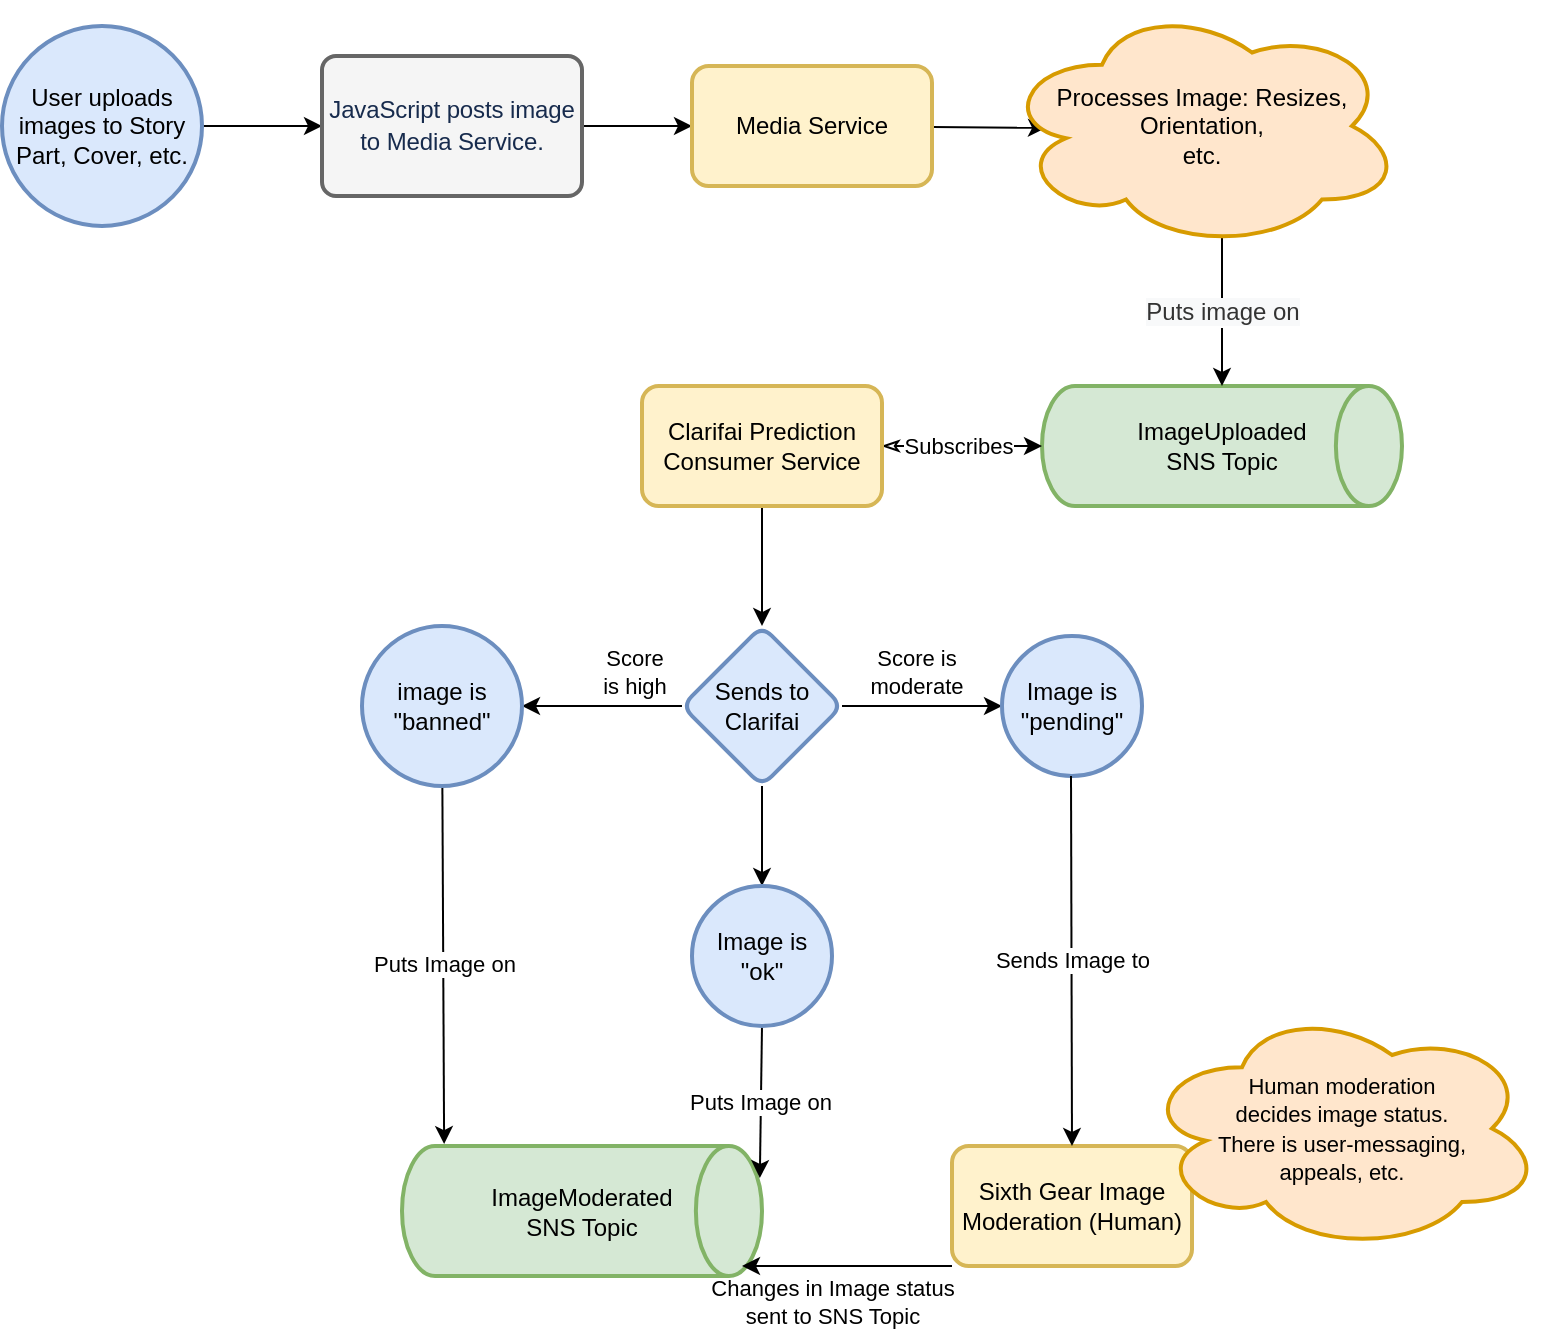 <mxfile version="15.8.4" type="device"><diagram id="4d1TBi_PGhRXGTXi2tCB" name="Page-1"><mxGraphModel dx="1426" dy="744" grid="1" gridSize="10" guides="1" tooltips="1" connect="1" arrows="1" fold="1" page="1" pageScale="1" pageWidth="850" pageHeight="1100" math="0" shadow="0"><root><mxCell id="0"/><mxCell id="1" parent="0"/><mxCell id="d91mfsnvNrbqskriMuSQ-3" value="" style="edgeStyle=orthogonalEdgeStyle;rounded=0;orthogonalLoop=1;jettySize=auto;html=1;" parent="1" source="d91mfsnvNrbqskriMuSQ-1" target="d91mfsnvNrbqskriMuSQ-2" edge="1"><mxGeometry relative="1" as="geometry"/></mxCell><mxCell id="d91mfsnvNrbqskriMuSQ-1" value="User uploads images to Story Part, Cover, etc." style="strokeWidth=2;html=1;shape=mxgraph.flowchart.start_2;whiteSpace=wrap;fillColor=#dae8fc;strokeColor=#6c8ebf;" parent="1" vertex="1"><mxGeometry x="50" y="30" width="100" height="100" as="geometry"/></mxCell><mxCell id="d91mfsnvNrbqskriMuSQ-9" value="" style="edgeStyle=orthogonalEdgeStyle;rounded=0;orthogonalLoop=1;jettySize=auto;html=1;" parent="1" source="d91mfsnvNrbqskriMuSQ-2" target="d91mfsnvNrbqskriMuSQ-8" edge="1"><mxGeometry relative="1" as="geometry"/></mxCell><mxCell id="d91mfsnvNrbqskriMuSQ-2" value="&lt;span style=&quot;font-size: 1em ; letter-spacing: -0.005em ; color: rgb(23 , 43 , 77)&quot;&gt;JavaScript posts image to Media Service.&lt;/span&gt;&lt;font color=&quot;#172b4d&quot;&gt;&lt;span style=&quot;font-size: 14px&quot;&gt;&lt;br&gt;&lt;/span&gt;&lt;/font&gt;" style="rounded=1;whiteSpace=wrap;html=1;absoluteArcSize=1;arcSize=14;strokeWidth=2;fillColor=#f5f5f5;fontColor=#333333;strokeColor=#666666;" parent="1" vertex="1"><mxGeometry x="210" y="45" width="130" height="70" as="geometry"/></mxCell><mxCell id="d91mfsnvNrbqskriMuSQ-11" value="" style="rounded=0;orthogonalLoop=1;jettySize=auto;html=1;strokeColor=default;entryX=0.11;entryY=0.508;entryDx=0;entryDy=0;entryPerimeter=0;" parent="1" source="d91mfsnvNrbqskriMuSQ-8" target="d91mfsnvNrbqskriMuSQ-10" edge="1"><mxGeometry relative="1" as="geometry"/></mxCell><mxCell id="d91mfsnvNrbqskriMuSQ-8" value="Media Service" style="whiteSpace=wrap;html=1;rounded=1;strokeWidth=2;arcSize=14;fillColor=#fff2cc;strokeColor=#d6b656;" parent="1" vertex="1"><mxGeometry x="395" y="50" width="120" height="60" as="geometry"/></mxCell><mxCell id="d91mfsnvNrbqskriMuSQ-14" value="&lt;div style=&quot;text-align: center&quot;&gt;ImageUploaded&lt;/div&gt;&lt;div style=&quot;text-align: center&quot;&gt;SNS Topic&lt;/div&gt;" style="strokeWidth=2;html=1;shape=mxgraph.flowchart.direct_data;whiteSpace=wrap;fillColor=#d5e8d4;strokeColor=#82b366;" parent="1" vertex="1"><mxGeometry x="570" y="210" width="180" height="60" as="geometry"/></mxCell><mxCell id="d91mfsnvNrbqskriMuSQ-51" value="&lt;span style=&quot;color: rgb(51 , 51 , 51) ; font-size: 12px ; background-color: rgb(248 , 249 , 250)&quot;&gt;Puts image on&lt;/span&gt;" style="edgeStyle=none;rounded=0;orthogonalLoop=1;jettySize=auto;html=1;exitX=0.55;exitY=0.95;exitDx=0;exitDy=0;exitPerimeter=0;entryX=0.5;entryY=0;entryDx=0;entryDy=0;entryPerimeter=0;startArrow=none;startFill=0;endArrow=classic;endFill=1;strokeColor=default;" parent="1" source="d91mfsnvNrbqskriMuSQ-10" target="d91mfsnvNrbqskriMuSQ-14" edge="1"><mxGeometry relative="1" as="geometry"/></mxCell><mxCell id="d91mfsnvNrbqskriMuSQ-10" value="Processes Image: Resizes, Orientation,&lt;br&gt;etc." style="ellipse;shape=cloud;whiteSpace=wrap;html=1;rounded=1;strokeWidth=2;arcSize=14;fillColor=#ffe6cc;strokeColor=#d79b00;" parent="1" vertex="1"><mxGeometry x="550" y="18.75" width="200" height="122.5" as="geometry"/></mxCell><mxCell id="d91mfsnvNrbqskriMuSQ-22" value="" style="edgeStyle=none;rounded=0;orthogonalLoop=1;jettySize=auto;html=1;startArrow=classicThin;startFill=0;endArrow=classic;endFill=1;strokeColor=default;" parent="1" source="d91mfsnvNrbqskriMuSQ-21" target="d91mfsnvNrbqskriMuSQ-14" edge="1"><mxGeometry relative="1" as="geometry"/></mxCell><mxCell id="d91mfsnvNrbqskriMuSQ-23" value="Subscribes" style="edgeLabel;html=1;align=center;verticalAlign=middle;resizable=0;points=[];" parent="d91mfsnvNrbqskriMuSQ-22" vertex="1" connectable="0"><mxGeometry x="-0.467" y="1" relative="1" as="geometry"><mxPoint x="16" y="1" as="offset"/></mxGeometry></mxCell><mxCell id="d91mfsnvNrbqskriMuSQ-25" value="" style="edgeStyle=none;rounded=0;orthogonalLoop=1;jettySize=auto;html=1;startArrow=none;startFill=0;endArrow=classic;endFill=1;strokeColor=default;" parent="1" source="d91mfsnvNrbqskriMuSQ-21" target="d91mfsnvNrbqskriMuSQ-24" edge="1"><mxGeometry relative="1" as="geometry"/></mxCell><mxCell id="d91mfsnvNrbqskriMuSQ-21" value="Clarifai Prediction Consumer Service" style="whiteSpace=wrap;html=1;rounded=1;strokeWidth=2;arcSize=14;fillColor=#fff2cc;strokeColor=#d6b656;" parent="1" vertex="1"><mxGeometry x="370" y="210" width="120" height="60" as="geometry"/></mxCell><mxCell id="d91mfsnvNrbqskriMuSQ-27" value="" style="edgeStyle=none;rounded=0;orthogonalLoop=1;jettySize=auto;html=1;startArrow=none;startFill=0;endArrow=classic;endFill=1;strokeColor=default;" parent="1" source="d91mfsnvNrbqskriMuSQ-24" target="d91mfsnvNrbqskriMuSQ-26" edge="1"><mxGeometry relative="1" as="geometry"/></mxCell><mxCell id="d91mfsnvNrbqskriMuSQ-29" value="" style="edgeStyle=none;rounded=0;orthogonalLoop=1;jettySize=auto;html=1;startArrow=none;startFill=0;endArrow=classic;endFill=1;strokeColor=default;entryX=0;entryY=0.5;entryDx=0;entryDy=0;" parent="1" source="d91mfsnvNrbqskriMuSQ-24" target="d91mfsnvNrbqskriMuSQ-44" edge="1"><mxGeometry relative="1" as="geometry"><mxPoint x="560" y="370" as="targetPoint"/></mxGeometry></mxCell><mxCell id="d91mfsnvNrbqskriMuSQ-42" value="" style="edgeStyle=none;rounded=0;orthogonalLoop=1;jettySize=auto;html=1;startArrow=none;startFill=0;endArrow=classic;endFill=1;strokeColor=default;" parent="1" source="d91mfsnvNrbqskriMuSQ-24" target="d91mfsnvNrbqskriMuSQ-41" edge="1"><mxGeometry relative="1" as="geometry"/></mxCell><mxCell id="d91mfsnvNrbqskriMuSQ-24" value="Sends to Clarifai" style="rhombus;whiteSpace=wrap;html=1;rounded=1;strokeColor=#6c8ebf;strokeWidth=2;fillColor=#dae8fc;arcSize=14;" parent="1" vertex="1"><mxGeometry x="390" y="330" width="80" height="80" as="geometry"/></mxCell><mxCell id="d91mfsnvNrbqskriMuSQ-52" value="Puts Image on" style="edgeStyle=none;rounded=0;orthogonalLoop=1;jettySize=auto;html=1;entryX=0.117;entryY=-0.015;entryDx=0;entryDy=0;entryPerimeter=0;startArrow=none;startFill=0;endArrow=classic;endFill=1;strokeColor=default;" parent="1" source="d91mfsnvNrbqskriMuSQ-26" target="d91mfsnvNrbqskriMuSQ-37" edge="1"><mxGeometry relative="1" as="geometry"/></mxCell><mxCell id="d91mfsnvNrbqskriMuSQ-26" value="image is &quot;banned&quot;" style="ellipse;whiteSpace=wrap;html=1;rounded=1;strokeColor=#6c8ebf;strokeWidth=2;fillColor=#dae8fc;arcSize=14;" parent="1" vertex="1"><mxGeometry x="230" y="330" width="80" height="80" as="geometry"/></mxCell><mxCell id="d91mfsnvNrbqskriMuSQ-35" value="Score&lt;br&gt;is high" style="edgeLabel;resizable=0;html=1;align=center;verticalAlign=middle;labelBackgroundColor=none;" parent="1" connectable="0" vertex="1"><mxGeometry x="359.995" y="360.005" as="geometry"><mxPoint x="6" y="-7" as="offset"/></mxGeometry></mxCell><mxCell id="d91mfsnvNrbqskriMuSQ-36" value="Score is&lt;br&gt;moderate" style="edgeLabel;resizable=0;html=1;align=center;verticalAlign=middle;labelBackgroundColor=none;" parent="1" connectable="0" vertex="1"><mxGeometry x="379.595" y="360.005" as="geometry"><mxPoint x="127" y="-7" as="offset"/></mxGeometry></mxCell><mxCell id="d91mfsnvNrbqskriMuSQ-37" value="&lt;div style=&quot;text-align: center&quot;&gt;ImageModerated&lt;/div&gt;&lt;div style=&quot;text-align: center&quot;&gt;SNS Topic&lt;/div&gt;" style="strokeWidth=2;html=1;shape=mxgraph.flowchart.direct_data;whiteSpace=wrap;fillColor=#d5e8d4;strokeColor=#82b366;" parent="1" vertex="1"><mxGeometry x="250" y="590" width="180" height="65" as="geometry"/></mxCell><mxCell id="d91mfsnvNrbqskriMuSQ-54" value="&lt;font color=&quot;rgba(0, 0, 0, 0)&quot; face=&quot;monospace&quot;&gt;&lt;span style=&quot;font-size: 0px ; background-color: rgb(248 , 249 , 250)&quot;&gt;pu&lt;/span&gt;&lt;/font&gt;Puts Image on" style="edgeStyle=none;rounded=0;orthogonalLoop=1;jettySize=auto;html=1;exitX=0.5;exitY=1;exitDx=0;exitDy=0;entryX=0.994;entryY=0.246;entryDx=0;entryDy=0;entryPerimeter=0;startArrow=none;startFill=0;endArrow=classic;endFill=1;strokeColor=default;" parent="1" source="d91mfsnvNrbqskriMuSQ-41" target="d91mfsnvNrbqskriMuSQ-37" edge="1"><mxGeometry relative="1" as="geometry"/></mxCell><mxCell id="d91mfsnvNrbqskriMuSQ-41" value="Image is&lt;br&gt;&quot;ok&quot;" style="ellipse;whiteSpace=wrap;html=1;rounded=1;strokeColor=#6c8ebf;strokeWidth=2;fillColor=#dae8fc;arcSize=14;" parent="1" vertex="1"><mxGeometry x="395" y="460" width="70" height="70" as="geometry"/></mxCell><mxCell id="uQtn74tzqgRwQwkcHCnP-2" style="edgeStyle=orthogonalEdgeStyle;rounded=0;orthogonalLoop=1;jettySize=auto;html=1;exitX=0;exitY=1;exitDx=0;exitDy=0;" parent="1" source="d91mfsnvNrbqskriMuSQ-43" edge="1"><mxGeometry relative="1" as="geometry"><mxPoint x="525" y="650" as="targetPoint"/></mxGeometry></mxCell><mxCell id="d91mfsnvNrbqskriMuSQ-43" value="Sixth Gear Image Moderation (Human)" style="whiteSpace=wrap;html=1;rounded=1;strokeColor=#d6b656;strokeWidth=2;fillColor=#fff2cc;arcSize=14;" parent="1" vertex="1"><mxGeometry x="525" y="590" width="120" height="60" as="geometry"/></mxCell><mxCell id="d91mfsnvNrbqskriMuSQ-44" value="Image is&lt;br&gt;&quot;pending&quot;" style="ellipse;whiteSpace=wrap;html=1;rounded=1;strokeColor=#6c8ebf;strokeWidth=2;fillColor=#dae8fc;arcSize=14;" parent="1" vertex="1"><mxGeometry x="550" y="335" width="70" height="70" as="geometry"/></mxCell><mxCell id="d91mfsnvNrbqskriMuSQ-46" value="&lt;span style=&quot;font-size: 11px&quot;&gt;Human moderation&lt;/span&gt;&lt;br style=&quot;font-size: 11px&quot;&gt;&lt;span style=&quot;font-size: 11px&quot;&gt;decides image status.&lt;br&gt;There is user-messaging, &lt;br&gt;appeals, etc.&lt;/span&gt;" style="ellipse;shape=cloud;whiteSpace=wrap;html=1;rounded=1;strokeWidth=2;arcSize=14;fillColor=#ffe6cc;strokeColor=#d79b00;" parent="1" vertex="1"><mxGeometry x="620" y="520" width="200" height="122.5" as="geometry"/></mxCell><mxCell id="d91mfsnvNrbqskriMuSQ-48" value="" style="endArrow=none;html=1;rounded=0;strokeColor=default;startArrow=classic;startFill=1;endFill=0;entryX=0;entryY=1;entryDx=0;entryDy=0;" parent="1" target="d91mfsnvNrbqskriMuSQ-43" edge="1"><mxGeometry relative="1" as="geometry"><mxPoint x="420" y="650" as="sourcePoint"/><mxPoint x="480" y="534.5" as="targetPoint"/></mxGeometry></mxCell><mxCell id="d91mfsnvNrbqskriMuSQ-49" value="Changes in Image status&lt;br&gt;sent to SNS Topic" style="edgeLabel;resizable=0;html=1;align=center;verticalAlign=middle;labelBackgroundColor=none;" parent="d91mfsnvNrbqskriMuSQ-48" connectable="0" vertex="1"><mxGeometry relative="1" as="geometry"><mxPoint x="-8" y="18" as="offset"/></mxGeometry></mxCell><mxCell id="d91mfsnvNrbqskriMuSQ-53" value="Sends Image to" style="edgeStyle=none;rounded=0;orthogonalLoop=1;jettySize=auto;html=1;entryX=0.5;entryY=0;entryDx=0;entryDy=0;startArrow=none;startFill=0;endArrow=classic;endFill=1;strokeColor=default;" parent="1" target="d91mfsnvNrbqskriMuSQ-43" edge="1"><mxGeometry relative="1" as="geometry"><mxPoint x="584.5" y="405" as="sourcePoint"/><mxPoint x="584.5" y="495" as="targetPoint"/></mxGeometry></mxCell></root></mxGraphModel></diagram></mxfile>